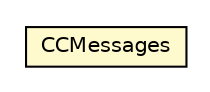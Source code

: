 #!/usr/local/bin/dot
#
# Class diagram 
# Generated by UMLGraph version 5.1 (http://www.umlgraph.org/)
#

digraph G {
	edge [fontname="Helvetica",fontsize=10,labelfontname="Helvetica",labelfontsize=10];
	node [fontname="Helvetica",fontsize=10,shape=plaintext];
	nodesep=0.25;
	ranksep=0.5;
	// net.sf.commonclipse.CCMessages
	c216 [label=<<table title="net.sf.commonclipse.CCMessages" border="0" cellborder="1" cellspacing="0" cellpadding="2" port="p" bgcolor="lemonChiffon" href="./CCMessages.html">
		<tr><td><table border="0" cellspacing="0" cellpadding="1">
<tr><td align="center" balign="center"> CCMessages </td></tr>
		</table></td></tr>
		</table>>, fontname="Helvetica", fontcolor="black", fontsize=10.0];
}

